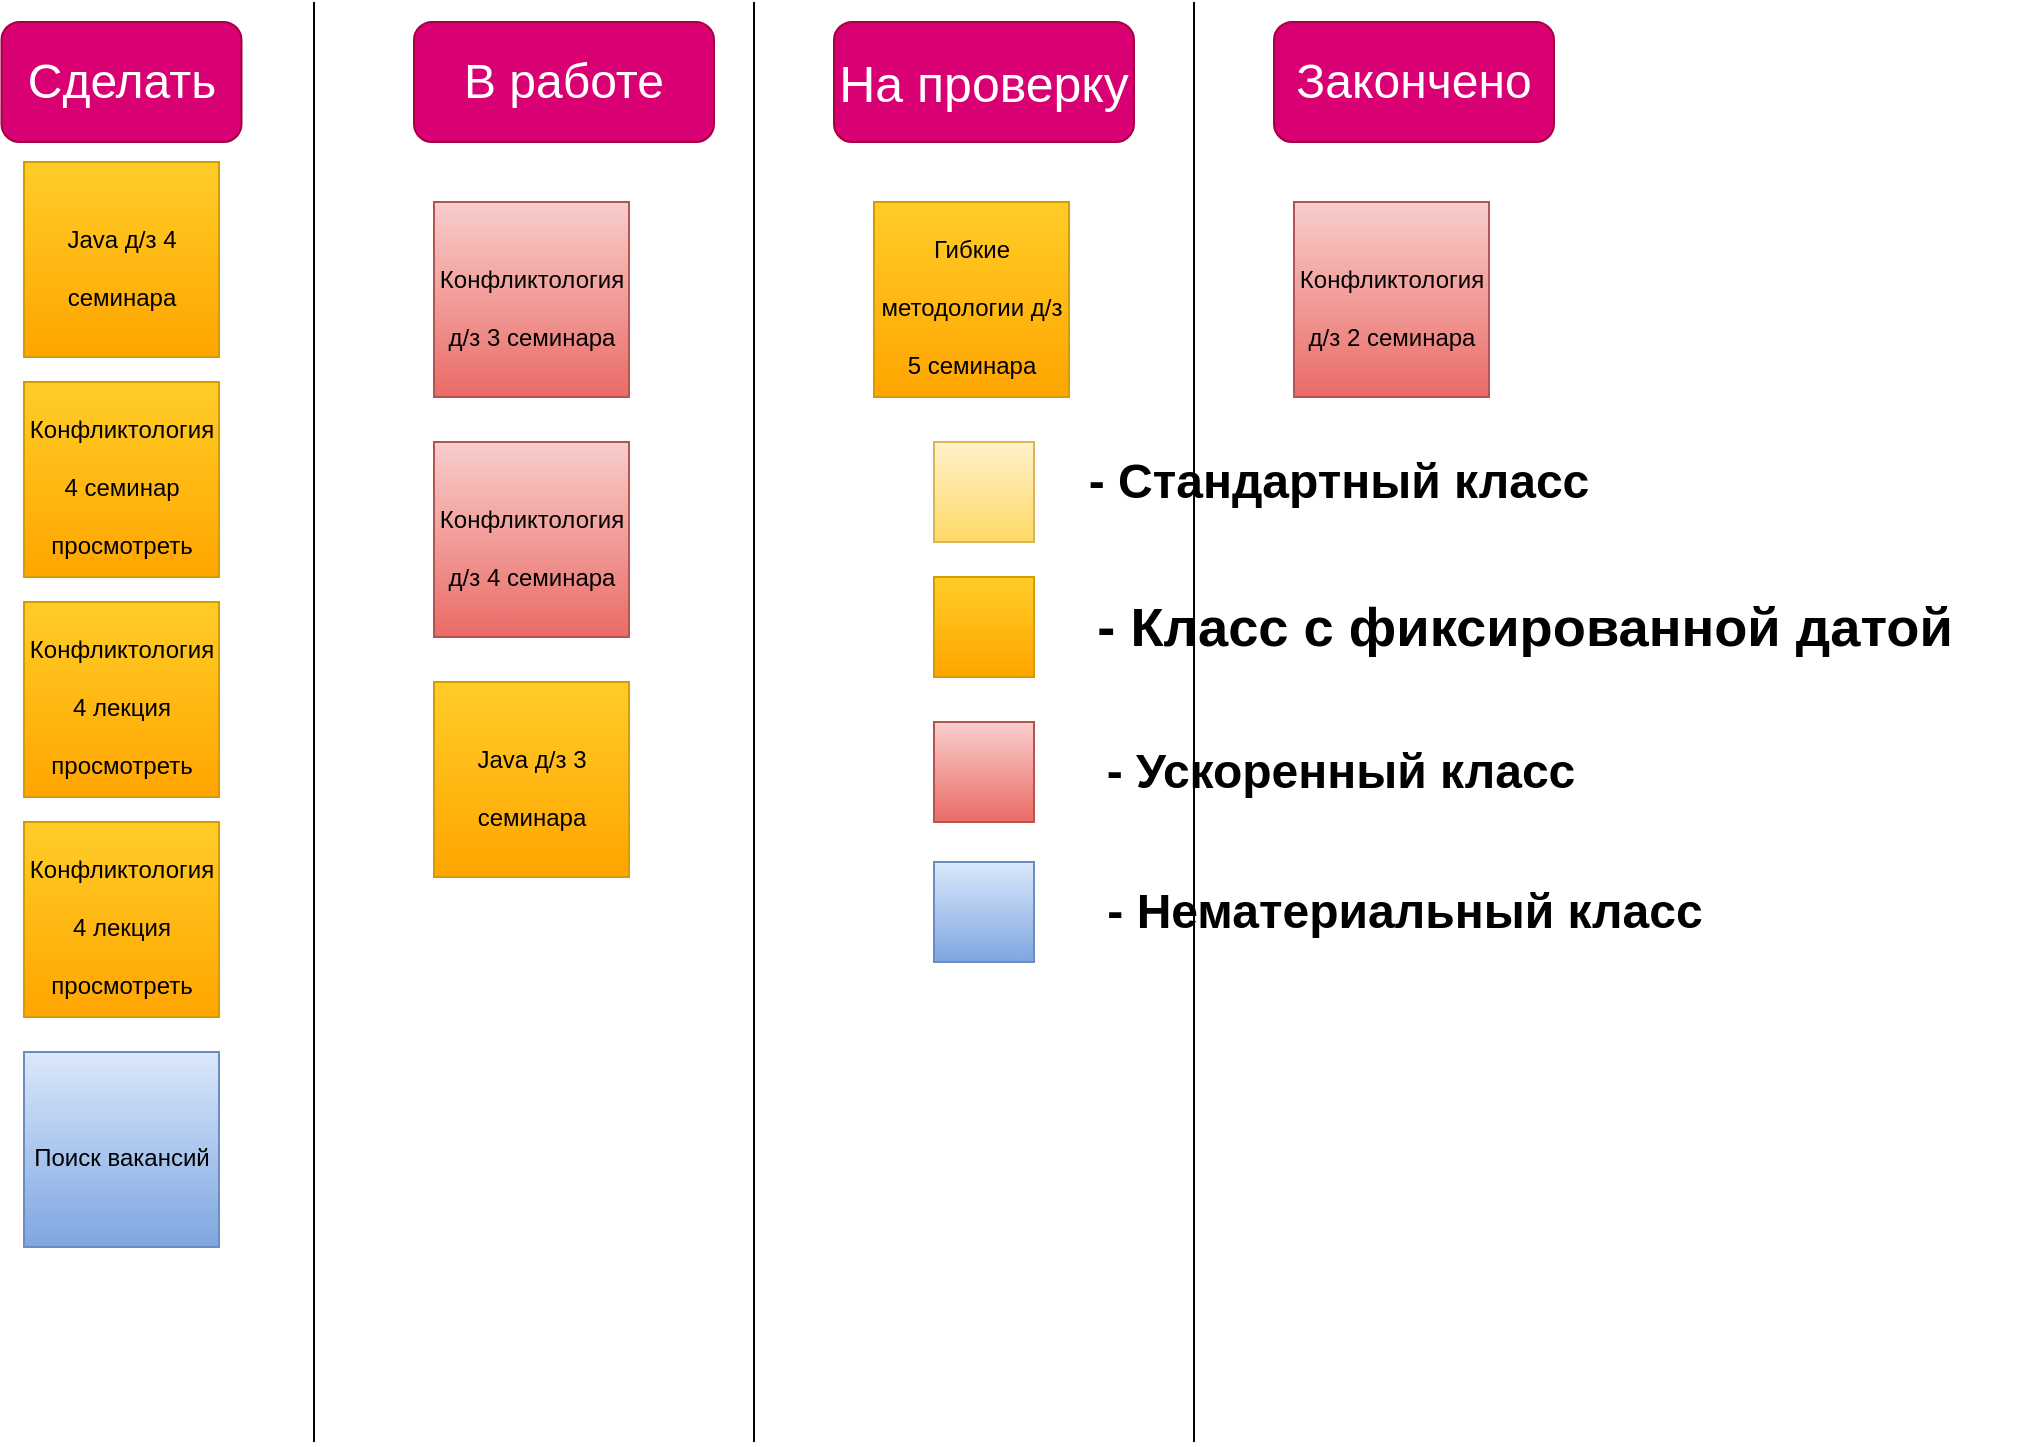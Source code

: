 <mxfile>
    <diagram id="ik_pNm_FBd28u994E-qV" name="Страница 1">
        <mxGraphModel dx="820" dy="421" grid="1" gridSize="10" guides="1" tooltips="1" connect="1" arrows="1" fold="1" page="1" pageScale="1" pageWidth="827" pageHeight="1169" math="0" shadow="0">
            <root>
                <mxCell id="0"/>
                <mxCell id="1" parent="0"/>
                <mxCell id="-berJPTAOPwVZkPmGQTr-1" value="" style="endArrow=none;html=1;rounded=0;" parent="1" edge="1">
                    <mxGeometry width="50" height="50" relative="1" as="geometry">
                        <mxPoint x="180" y="780" as="sourcePoint"/>
                        <mxPoint x="180" y="60" as="targetPoint"/>
                    </mxGeometry>
                </mxCell>
                <mxCell id="-berJPTAOPwVZkPmGQTr-2" value="" style="endArrow=none;html=1;rounded=0;" parent="1" edge="1">
                    <mxGeometry width="50" height="50" relative="1" as="geometry">
                        <mxPoint x="400" y="780" as="sourcePoint"/>
                        <mxPoint x="400" y="60" as="targetPoint"/>
                    </mxGeometry>
                </mxCell>
                <mxCell id="-berJPTAOPwVZkPmGQTr-3" value="&lt;font style=&quot;font-size: 24px;&quot;&gt;Сделать&lt;/font&gt;" style="rounded=1;whiteSpace=wrap;html=1;fillColor=#d80073;strokeColor=#A50040;fontColor=#ffffff;" parent="1" vertex="1">
                    <mxGeometry x="23.75" y="70" width="120" height="60" as="geometry"/>
                </mxCell>
                <mxCell id="-berJPTAOPwVZkPmGQTr-4" value="&lt;font style=&quot;font-size: 24px;&quot;&gt;В работе&lt;/font&gt;" style="rounded=1;whiteSpace=wrap;html=1;fillColor=#d80073;strokeColor=#A50040;fontColor=#ffffff;" parent="1" vertex="1">
                    <mxGeometry x="230" y="70" width="150" height="60" as="geometry"/>
                </mxCell>
                <mxCell id="-berJPTAOPwVZkPmGQTr-5" value="&lt;font style=&quot;font-size: 24px;&quot;&gt;Закончено&lt;/font&gt;" style="rounded=1;whiteSpace=wrap;html=1;fillColor=#d80073;strokeColor=#A50040;fontColor=#ffffff;" parent="1" vertex="1">
                    <mxGeometry x="660" y="70" width="140" height="60" as="geometry"/>
                </mxCell>
                <mxCell id="-berJPTAOPwVZkPmGQTr-12" value="&lt;font style=&quot;font-size: 12px;&quot;&gt;Java д/з 4 семинара&lt;/font&gt;" style="whiteSpace=wrap;html=1;aspect=fixed;fontSize=24;fillColor=#ffcd28;strokeColor=#d79b00;gradientColor=#ffa500;" parent="1" vertex="1">
                    <mxGeometry x="35" y="140" width="97.5" height="97.5" as="geometry"/>
                </mxCell>
                <mxCell id="-berJPTAOPwVZkPmGQTr-13" value="&lt;font style=&quot;font-size: 12px;&quot;&gt;Конфликтология 4 лекция просмотреть&lt;/font&gt;" style="whiteSpace=wrap;html=1;aspect=fixed;fontSize=24;fillColor=#ffcd28;strokeColor=#d79b00;gradientColor=#ffa500;" parent="1" vertex="1">
                    <mxGeometry x="35" y="360" width="97.5" height="97.5" as="geometry"/>
                </mxCell>
                <mxCell id="-berJPTAOPwVZkPmGQTr-20" value="&lt;font style=&quot;font-size: 12px;&quot;&gt;Конфликтология 4 семинар просмотреть&lt;/font&gt;" style="whiteSpace=wrap;html=1;aspect=fixed;fontSize=24;fillColor=#ffcd28;strokeColor=#d79b00;gradientColor=#ffa500;" parent="1" vertex="1">
                    <mxGeometry x="35" y="250" width="97.5" height="97.5" as="geometry"/>
                </mxCell>
                <mxCell id="wIr-IOeT461xTiYAvQXx-1" value="&lt;font style=&quot;font-size: 12px;&quot;&gt;Конфликтология д/з 4 семинара&lt;/font&gt;" style="whiteSpace=wrap;html=1;aspect=fixed;fontSize=24;fillColor=#f8cecc;strokeColor=#b85450;gradientColor=#ea6b66;" parent="1" vertex="1">
                    <mxGeometry x="240" y="280" width="97.5" height="97.5" as="geometry"/>
                </mxCell>
                <mxCell id="wIr-IOeT461xTiYAvQXx-2" value="&lt;font style=&quot;font-size: 12px;&quot;&gt;Конфликтология 4 лекция просмотреть&lt;/font&gt;" style="whiteSpace=wrap;html=1;aspect=fixed;fontSize=24;fillColor=#ffcd28;strokeColor=#d79b00;gradientColor=#ffa500;" parent="1" vertex="1">
                    <mxGeometry x="35" y="470" width="97.5" height="97.5" as="geometry"/>
                </mxCell>
                <mxCell id="wIr-IOeT461xTiYAvQXx-3" value="&lt;font style=&quot;font-size: 12px;&quot;&gt;Гибкие методологии д/з 5 семинара&lt;/font&gt;" style="whiteSpace=wrap;html=1;aspect=fixed;fontSize=24;fillColor=#ffcd28;strokeColor=#d79b00;gradientColor=#ffa500;" parent="1" vertex="1">
                    <mxGeometry x="460" y="160" width="97.5" height="97.5" as="geometry"/>
                </mxCell>
                <mxCell id="wIr-IOeT461xTiYAvQXx-4" value="&lt;font style=&quot;font-size: 25px;&quot;&gt;На проверку&lt;/font&gt;" style="rounded=1;whiteSpace=wrap;html=1;fillColor=#d80073;strokeColor=#A50040;fontColor=#ffffff;" parent="1" vertex="1">
                    <mxGeometry x="440" y="70" width="150" height="60" as="geometry"/>
                </mxCell>
                <mxCell id="wIr-IOeT461xTiYAvQXx-5" value="" style="endArrow=none;html=1;rounded=0;" parent="1" edge="1">
                    <mxGeometry width="50" height="50" relative="1" as="geometry">
                        <mxPoint x="620" y="780" as="sourcePoint"/>
                        <mxPoint x="620" y="60" as="targetPoint"/>
                    </mxGeometry>
                </mxCell>
                <mxCell id="wIr-IOeT461xTiYAvQXx-6" value="&lt;font style=&quot;font-size: 12px;&quot;&gt;Конфликтология д/з 3 семинара&lt;/font&gt;" style="whiteSpace=wrap;html=1;aspect=fixed;fontSize=24;fillColor=#f8cecc;strokeColor=#b85450;gradientColor=#ea6b66;" parent="1" vertex="1">
                    <mxGeometry x="240" y="160" width="97.5" height="97.5" as="geometry"/>
                </mxCell>
                <mxCell id="wIr-IOeT461xTiYAvQXx-7" value="&lt;font style=&quot;font-size: 12px;&quot;&gt;Java д/з 3 семинара &lt;/font&gt;" style="whiteSpace=wrap;html=1;aspect=fixed;fontSize=24;fillColor=#ffcd28;strokeColor=#d79b00;gradientColor=#ffa500;" parent="1" vertex="1">
                    <mxGeometry x="240" y="400" width="97.5" height="97.5" as="geometry"/>
                </mxCell>
                <mxCell id="wIr-IOeT461xTiYAvQXx-8" value="&lt;font style=&quot;font-size: 12px;&quot;&gt;Конфликтология д/з 2 семинара&lt;/font&gt;" style="whiteSpace=wrap;html=1;aspect=fixed;fontSize=24;fillColor=#f8cecc;strokeColor=#b85450;gradientColor=#ea6b66;" parent="1" vertex="1">
                    <mxGeometry x="670" y="160" width="97.5" height="97.5" as="geometry"/>
                </mxCell>
                <mxCell id="wIr-IOeT461xTiYAvQXx-9" value="&lt;font style=&quot;font-size: 12px;&quot;&gt;Поиск вакансий&lt;/font&gt;" style="whiteSpace=wrap;html=1;aspect=fixed;fontSize=24;fillColor=#dae8fc;strokeColor=#6c8ebf;gradientColor=#7ea6e0;" parent="1" vertex="1">
                    <mxGeometry x="35" y="585" width="97.5" height="97.5" as="geometry"/>
                </mxCell>
                <mxCell id="2" value="" style="whiteSpace=wrap;html=1;aspect=fixed;fontSize=24;fillColor=#f8cecc;strokeColor=#b85450;gradientColor=#ea6b66;" vertex="1" parent="1">
                    <mxGeometry x="490" y="420" width="50" height="50" as="geometry"/>
                </mxCell>
                <mxCell id="3" value="" style="whiteSpace=wrap;html=1;aspect=fixed;fontSize=24;fillColor=#ffcd28;strokeColor=#d79b00;gradientColor=#ffa500;" vertex="1" parent="1">
                    <mxGeometry x="490" y="347.5" width="50" height="50" as="geometry"/>
                </mxCell>
                <mxCell id="4" value="" style="whiteSpace=wrap;html=1;aspect=fixed;fontSize=24;fillColor=#dae8fc;strokeColor=#6c8ebf;gradientColor=#7ea6e0;" vertex="1" parent="1">
                    <mxGeometry x="490" y="490" width="50" height="50" as="geometry"/>
                </mxCell>
                <mxCell id="5" value="" style="whiteSpace=wrap;html=1;aspect=fixed;fontSize=24;fillColor=#fff2cc;strokeColor=#d6b656;gradientColor=#ffd966;" vertex="1" parent="1">
                    <mxGeometry x="490" y="280" width="50" height="50" as="geometry"/>
                </mxCell>
                <mxCell id="6" value="- Стандартный класс" style="text;strokeColor=none;fillColor=none;html=1;fontSize=24;fontStyle=1;verticalAlign=middle;align=center;" vertex="1" parent="1">
                    <mxGeometry x="557" y="280" width="270" height="40" as="geometry"/>
                </mxCell>
                <mxCell id="7" value="&lt;font face=&quot;sans-serif&quot;&gt;&lt;span style=&quot;font-size: 27.138px&quot;&gt;- Класс с фиксированной датой&lt;/span&gt;&lt;/font&gt;" style="text;strokeColor=none;fillColor=none;html=1;fontSize=24;fontStyle=1;verticalAlign=middle;align=center;" vertex="1" parent="1">
                    <mxGeometry x="540" y="352.5" width="490" height="40" as="geometry"/>
                </mxCell>
                <mxCell id="9" value="- Ускоренный класс" style="text;strokeColor=none;fillColor=none;html=1;fontSize=24;fontStyle=1;verticalAlign=middle;align=center;" vertex="1" parent="1">
                    <mxGeometry x="557.5" y="425" width="270" height="40" as="geometry"/>
                </mxCell>
                <mxCell id="10" value="- Нематериальный класс" style="text;strokeColor=none;fillColor=none;html=1;fontSize=24;fontStyle=1;verticalAlign=middle;align=center;" vertex="1" parent="1">
                    <mxGeometry x="570" y="495" width="310" height="40" as="geometry"/>
                </mxCell>
            </root>
        </mxGraphModel>
    </diagram>
</mxfile>